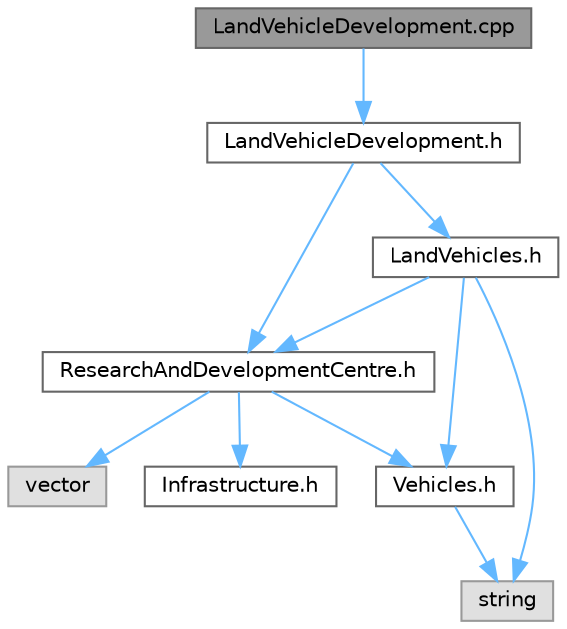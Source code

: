 digraph "LandVehicleDevelopment.cpp"
{
 // LATEX_PDF_SIZE
  bgcolor="transparent";
  edge [fontname=Helvetica,fontsize=10,labelfontname=Helvetica,labelfontsize=10];
  node [fontname=Helvetica,fontsize=10,shape=box,height=0.2,width=0.4];
  Node1 [label="LandVehicleDevelopment.cpp",height=0.2,width=0.4,color="gray40", fillcolor="grey60", style="filled", fontcolor="black",tooltip=" "];
  Node1 -> Node2 [color="steelblue1",style="solid"];
  Node2 [label="LandVehicleDevelopment.h",height=0.2,width=0.4,color="grey40", fillcolor="white", style="filled",URL="$_land_vehicle_development_8h.html",tooltip=" "];
  Node2 -> Node3 [color="steelblue1",style="solid"];
  Node3 [label="ResearchAndDevelopmentCentre.h",height=0.2,width=0.4,color="grey40", fillcolor="white", style="filled",URL="$_research_and_development_centre_8h.html",tooltip=" "];
  Node3 -> Node4 [color="steelblue1",style="solid"];
  Node4 [label="vector",height=0.2,width=0.4,color="grey60", fillcolor="#E0E0E0", style="filled",tooltip=" "];
  Node3 -> Node5 [color="steelblue1",style="solid"];
  Node5 [label="Infrastructure.h",height=0.2,width=0.4,color="grey40", fillcolor="white", style="filled",URL="$_infrastructure_8h.html",tooltip=" "];
  Node3 -> Node6 [color="steelblue1",style="solid"];
  Node6 [label="Vehicles.h",height=0.2,width=0.4,color="grey40", fillcolor="white", style="filled",URL="$_vehicles_8h.html",tooltip=" "];
  Node6 -> Node7 [color="steelblue1",style="solid"];
  Node7 [label="string",height=0.2,width=0.4,color="grey60", fillcolor="#E0E0E0", style="filled",tooltip=" "];
  Node2 -> Node8 [color="steelblue1",style="solid"];
  Node8 [label="LandVehicles.h",height=0.2,width=0.4,color="grey40", fillcolor="white", style="filled",URL="$_land_vehicles_8h.html",tooltip=" "];
  Node8 -> Node7 [color="steelblue1",style="solid"];
  Node8 -> Node6 [color="steelblue1",style="solid"];
  Node8 -> Node3 [color="steelblue1",style="solid"];
}

